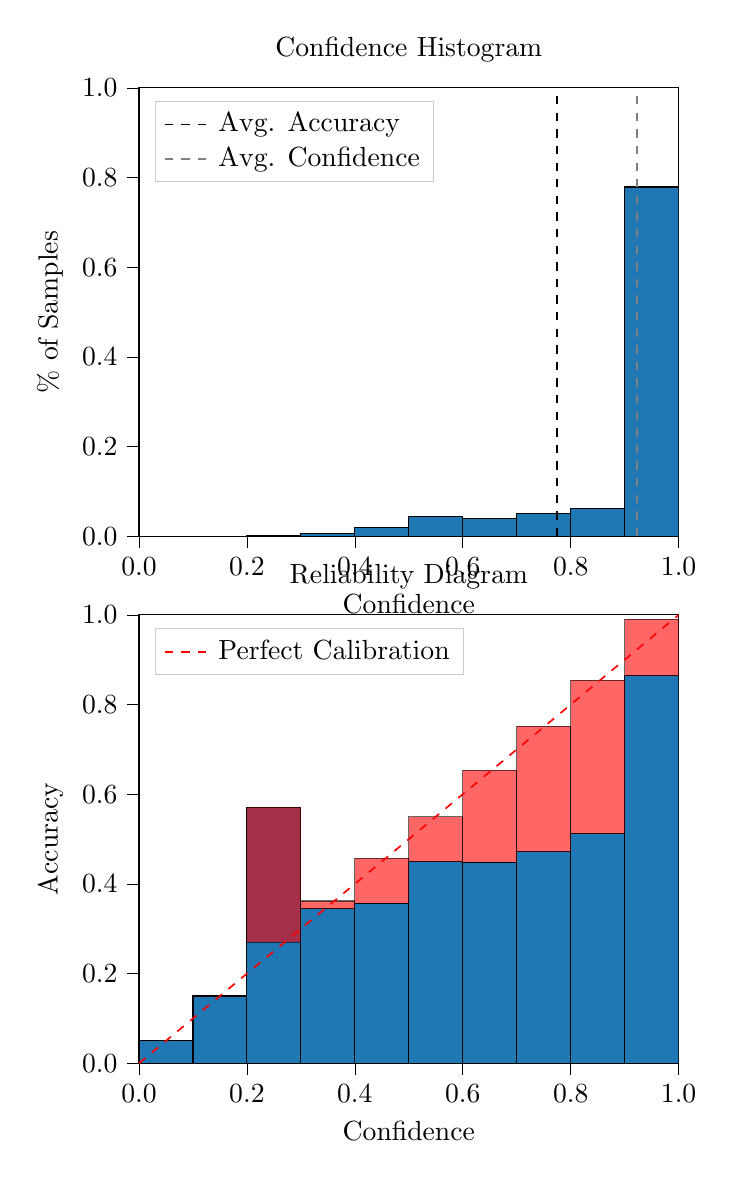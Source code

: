 % This file was created by tikzplotlib v0.9.8.
\begin{tikzpicture}

\definecolor{color0}{rgb}{0.122,0.467,0.706}

\begin{groupplot}[group style={group size=1 by 2}]
\nextgroupplot[
legend cell align={left},
legend style={
  fill opacity=0.8,
  draw opacity=1,
  text opacity=1,
  at={(0.03,0.97)},
  anchor=north west,
  draw=white!80!black
},
tick align=outside,
tick pos=left,
title={Confidence Histogram},
x grid style={white!69.02!black},
xlabel={Confidence},
xmin=0, xmax=1,
xtick style={color=black},
xtick={0,0.2,0.4,0.6,0.8,1},
xticklabels={0.0,0.2,0.4,0.6,0.8,1.0},
y grid style={white!69.02!black},
ylabel={\% of Samples},
ymin=0, ymax=1,
ytick style={color=black},
ytick={0,0.2,0.4,0.6,0.8,1},
yticklabels={0.0,0.2,0.4,0.6,0.8,1.0}
]
\draw[draw=black,fill=color0] (axis cs:-6.939e-18,0) rectangle (axis cs:0.1,0);
\draw[draw=black,fill=color0] (axis cs:0.1,0) rectangle (axis cs:0.2,0);
\draw[draw=black,fill=color0] (axis cs:0.2,0) rectangle (axis cs:0.3,0.001);
\draw[draw=black,fill=color0] (axis cs:0.3,0) rectangle (axis cs:0.4,0.007);
\draw[draw=black,fill=color0] (axis cs:0.4,0) rectangle (axis cs:0.5,0.019);
\draw[draw=black,fill=color0] (axis cs:0.5,0) rectangle (axis cs:0.6,0.043);
\draw[draw=black,fill=color0] (axis cs:0.6,0) rectangle (axis cs:0.7,0.039);
\draw[draw=black,fill=color0] (axis cs:0.7,0) rectangle (axis cs:0.8,0.05);
\draw[draw=black,fill=color0] (axis cs:0.8,0) rectangle (axis cs:0.9,0.062);
\draw[draw=black,fill=color0] (axis cs:0.9,0) rectangle (axis cs:1,0.779);
\addplot [semithick, black, dashed]
table {%
0.775 0
0.775 1
};
\addlegendentry{Avg. Accuracy}
\addplot [semithick, white!50.196!black, dashed]
table {%
0.923 0
0.923 1
};
\addlegendentry{Avg. Confidence}

\nextgroupplot[
legend cell align={left},
legend style={
  fill opacity=0.8,
  draw opacity=1,
  text opacity=1,
  at={(0.03,0.97)},
  anchor=north west,
  draw=white!80!black
},
tick align=outside,
tick pos=left,
title={Reliability Diagram},
x grid style={white!69.02!black},
xlabel={Confidence},
xmin=0, xmax=1,
xtick style={color=black},
xtick={0,0.2,0.4,0.6,0.8,1},
xticklabels={0.0,0.2,0.4,0.6,0.8,1.0},
y grid style={white!69.02!black},
ylabel={Accuracy},
ymin=0, ymax=1,
ytick style={color=black},
ytick={0,0.2,0.4,0.6,0.8,1},
yticklabels={0.0,0.2,0.4,0.6,0.8,1.0}
]
\draw[draw=black,fill=color0] (axis cs:-6.939e-18,0) rectangle (axis cs:0.1,0.05);
\draw[draw=black,fill=color0] (axis cs:0.1,0) rectangle (axis cs:0.2,0.15);
\draw[draw=black,fill=color0] (axis cs:0.2,0) rectangle (axis cs:0.3,0.571);
\draw[draw=black,fill=color0] (axis cs:0.3,0) rectangle (axis cs:0.4,0.345);
\draw[draw=black,fill=color0] (axis cs:0.4,0) rectangle (axis cs:0.5,0.357);
\draw[draw=black,fill=color0] (axis cs:0.5,0) rectangle (axis cs:0.6,0.45);
\draw[draw=black,fill=color0] (axis cs:0.6,0) rectangle (axis cs:0.7,0.448);
\draw[draw=black,fill=color0] (axis cs:0.7,0) rectangle (axis cs:0.8,0.472);
\draw[draw=black,fill=color0] (axis cs:0.8,0) rectangle (axis cs:0.9,0.512);
\draw[draw=black,fill=color0] (axis cs:0.9,0) rectangle (axis cs:1,0.864);
\draw[draw=black,fill=red,opacity=0.6] (axis cs:-6.939e-18,0.05) rectangle (axis cs:0.1,0.05);
\draw[draw=black,fill=red,opacity=0.6] (axis cs:0.1,0.15) rectangle (axis cs:0.2,0.15);
\draw[draw=black,fill=red,opacity=0.6] (axis cs:0.2,0.571) rectangle (axis cs:0.3,0.27);
\draw[draw=black,fill=red,opacity=0.6] (axis cs:0.3,0.345) rectangle (axis cs:0.4,0.362);
\draw[draw=black,fill=red,opacity=0.6] (axis cs:0.4,0.357) rectangle (axis cs:0.5,0.457);
\draw[draw=black,fill=red,opacity=0.6] (axis cs:0.5,0.45) rectangle (axis cs:0.6,0.55);
\draw[draw=black,fill=red,opacity=0.6] (axis cs:0.6,0.448) rectangle (axis cs:0.7,0.653);
\draw[draw=black,fill=red,opacity=0.6] (axis cs:0.7,0.472) rectangle (axis cs:0.8,0.752);
\draw[draw=black,fill=red,opacity=0.6] (axis cs:0.8,0.512) rectangle (axis cs:0.9,0.854);
\draw[draw=black,fill=red,opacity=0.6] (axis cs:0.9,0.864) rectangle (axis cs:1,0.99);
\addplot [semithick, red, dashed]
table {%
0 0
1 1
};
\addlegendentry{Perfect Calibration}
\end{groupplot}

\end{tikzpicture}
